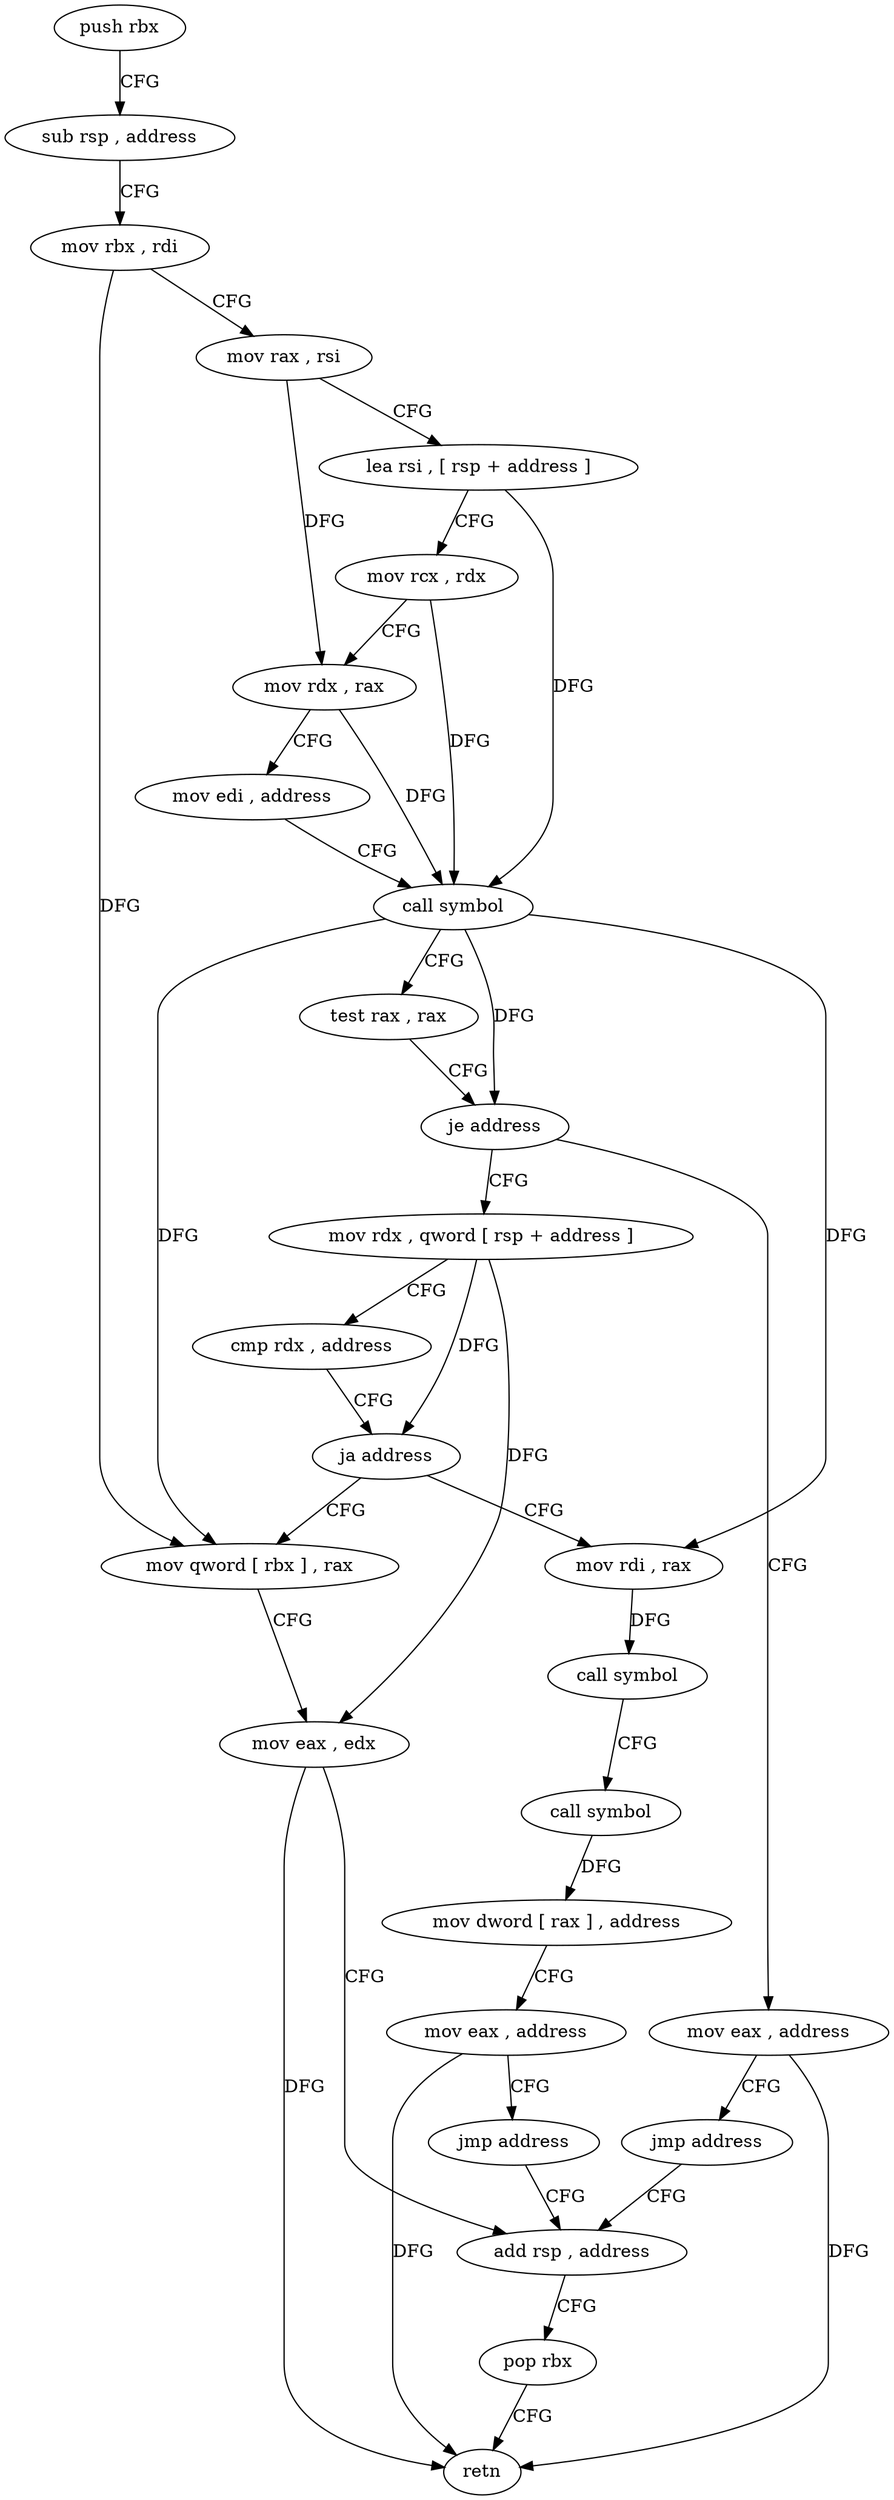 digraph "func" {
"304252" [label = "push rbx" ]
"304253" [label = "sub rsp , address" ]
"304257" [label = "mov rbx , rdi" ]
"304260" [label = "mov rax , rsi" ]
"304263" [label = "lea rsi , [ rsp + address ]" ]
"304268" [label = "mov rcx , rdx" ]
"304271" [label = "mov rdx , rax" ]
"304274" [label = "mov edi , address" ]
"304279" [label = "call symbol" ]
"304284" [label = "test rax , rax" ]
"304287" [label = "je address" ]
"304340" [label = "mov eax , address" ]
"304289" [label = "mov rdx , qword [ rsp + address ]" ]
"304345" [label = "jmp address" ]
"304308" [label = "add rsp , address" ]
"304294" [label = "cmp rdx , address" ]
"304301" [label = "ja address" ]
"304314" [label = "mov rdi , rax" ]
"304303" [label = "mov qword [ rbx ] , rax" ]
"304312" [label = "pop rbx" ]
"304313" [label = "retn" ]
"304317" [label = "call symbol" ]
"304322" [label = "call symbol" ]
"304327" [label = "mov dword [ rax ] , address" ]
"304333" [label = "mov eax , address" ]
"304338" [label = "jmp address" ]
"304306" [label = "mov eax , edx" ]
"304252" -> "304253" [ label = "CFG" ]
"304253" -> "304257" [ label = "CFG" ]
"304257" -> "304260" [ label = "CFG" ]
"304257" -> "304303" [ label = "DFG" ]
"304260" -> "304263" [ label = "CFG" ]
"304260" -> "304271" [ label = "DFG" ]
"304263" -> "304268" [ label = "CFG" ]
"304263" -> "304279" [ label = "DFG" ]
"304268" -> "304271" [ label = "CFG" ]
"304268" -> "304279" [ label = "DFG" ]
"304271" -> "304274" [ label = "CFG" ]
"304271" -> "304279" [ label = "DFG" ]
"304274" -> "304279" [ label = "CFG" ]
"304279" -> "304284" [ label = "CFG" ]
"304279" -> "304287" [ label = "DFG" ]
"304279" -> "304314" [ label = "DFG" ]
"304279" -> "304303" [ label = "DFG" ]
"304284" -> "304287" [ label = "CFG" ]
"304287" -> "304340" [ label = "CFG" ]
"304287" -> "304289" [ label = "CFG" ]
"304340" -> "304345" [ label = "CFG" ]
"304340" -> "304313" [ label = "DFG" ]
"304289" -> "304294" [ label = "CFG" ]
"304289" -> "304301" [ label = "DFG" ]
"304289" -> "304306" [ label = "DFG" ]
"304345" -> "304308" [ label = "CFG" ]
"304308" -> "304312" [ label = "CFG" ]
"304294" -> "304301" [ label = "CFG" ]
"304301" -> "304314" [ label = "CFG" ]
"304301" -> "304303" [ label = "CFG" ]
"304314" -> "304317" [ label = "DFG" ]
"304303" -> "304306" [ label = "CFG" ]
"304312" -> "304313" [ label = "CFG" ]
"304317" -> "304322" [ label = "CFG" ]
"304322" -> "304327" [ label = "DFG" ]
"304327" -> "304333" [ label = "CFG" ]
"304333" -> "304338" [ label = "CFG" ]
"304333" -> "304313" [ label = "DFG" ]
"304338" -> "304308" [ label = "CFG" ]
"304306" -> "304308" [ label = "CFG" ]
"304306" -> "304313" [ label = "DFG" ]
}
